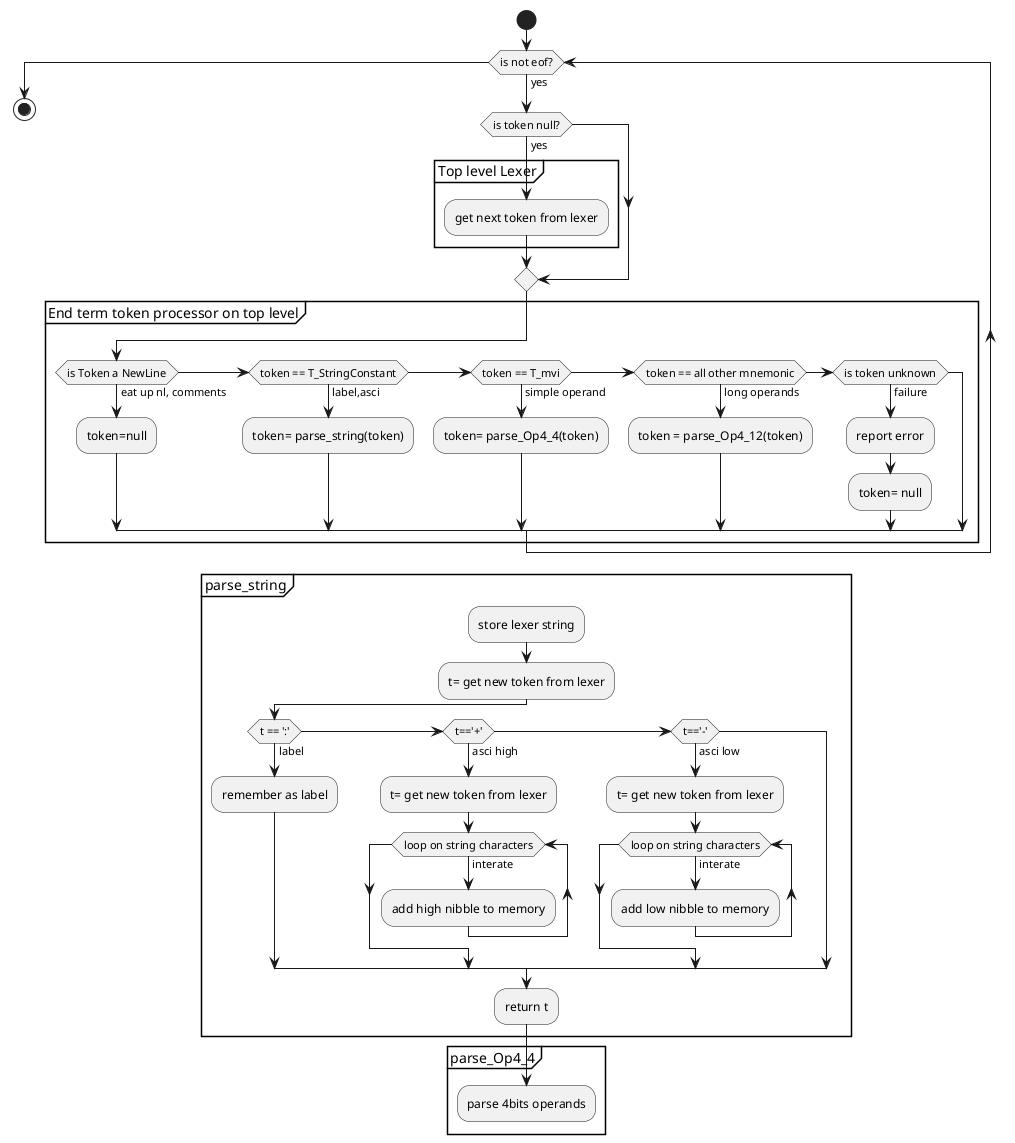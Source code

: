 @startuml
start
  while (is not eof?)
   ->yes;
   if (is token null?) then (yes)
    partition "Top level Lexer" {
     :get next token from lexer;
    }
   endif;
partition "End term token processor on top level" {
    if (is Token a NewLine) then (eat up nl, comments)
     :token=null;
    elseif (token == T_StringConstant) then (label,asci)
        :token= parse_string(token);
    elseif (token == T_mvi) then (simple operand)
        :token= parse_Op4_4(token);
    elseif (token == all other mnemonic) then (long operands)
        :token = parse_Op4_12(token);
    elseif (is token unknown) then (failure)
        :report error;
        :token= null;
    endif;
}
  endwhile
stop

partition "parse_string" {
 :store lexer string;
 :t= get new token from lexer;
 if (t == ':') then (label)
   :remember as label;
 elseif (t=='+') then (asci high)
  :t= get new token from lexer;
  while (loop on string characters)
    ->interate;
    :add high nibble to memory;
  endwhile
 elseif (t=='-') then (asci low)
  :t= get new token from lexer;
  while (loop on string characters)
    ->interate;
    :add low nibble to memory;
  endwhile
 endif
 :return t;
}

partition "parse_Op4_4" {
 :parse 4bits operands;
}
@enduml
